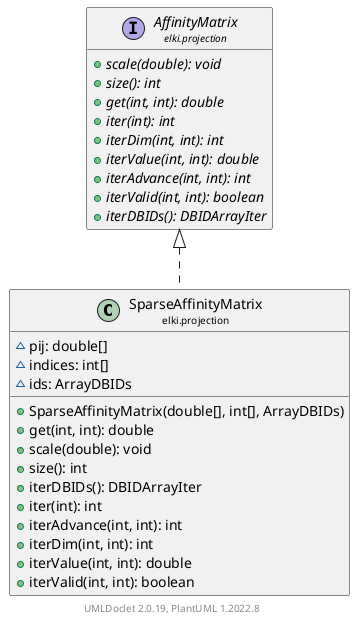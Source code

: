 @startuml
    remove .*\.(Instance|Par|Parameterizer|Factory)$
    set namespaceSeparator none
    hide empty fields
    hide empty methods

    class "<size:14>SparseAffinityMatrix\n<size:10>elki.projection" as elki.projection.SparseAffinityMatrix [[SparseAffinityMatrix.html]] {
        ~pij: double[]
        ~indices: int[]
        ~ids: ArrayDBIDs
        +SparseAffinityMatrix(double[], int[], ArrayDBIDs)
        +get(int, int): double
        +scale(double): void
        +size(): int
        +iterDBIDs(): DBIDArrayIter
        +iter(int): int
        +iterAdvance(int, int): int
        +iterDim(int, int): int
        +iterValue(int, int): double
        +iterValid(int, int): boolean
    }

    interface "<size:14>AffinityMatrix\n<size:10>elki.projection" as elki.projection.AffinityMatrix [[AffinityMatrix.html]] {
        {abstract} +scale(double): void
        {abstract} +size(): int
        {abstract} +get(int, int): double
        {abstract} +iter(int): int
        {abstract} +iterDim(int, int): int
        {abstract} +iterValue(int, int): double
        {abstract} +iterAdvance(int, int): int
        {abstract} +iterValid(int, int): boolean
        {abstract} +iterDBIDs(): DBIDArrayIter
    }

    elki.projection.AffinityMatrix <|.. elki.projection.SparseAffinityMatrix

    center footer UMLDoclet 2.0.19, PlantUML 1.2022.8
@enduml
